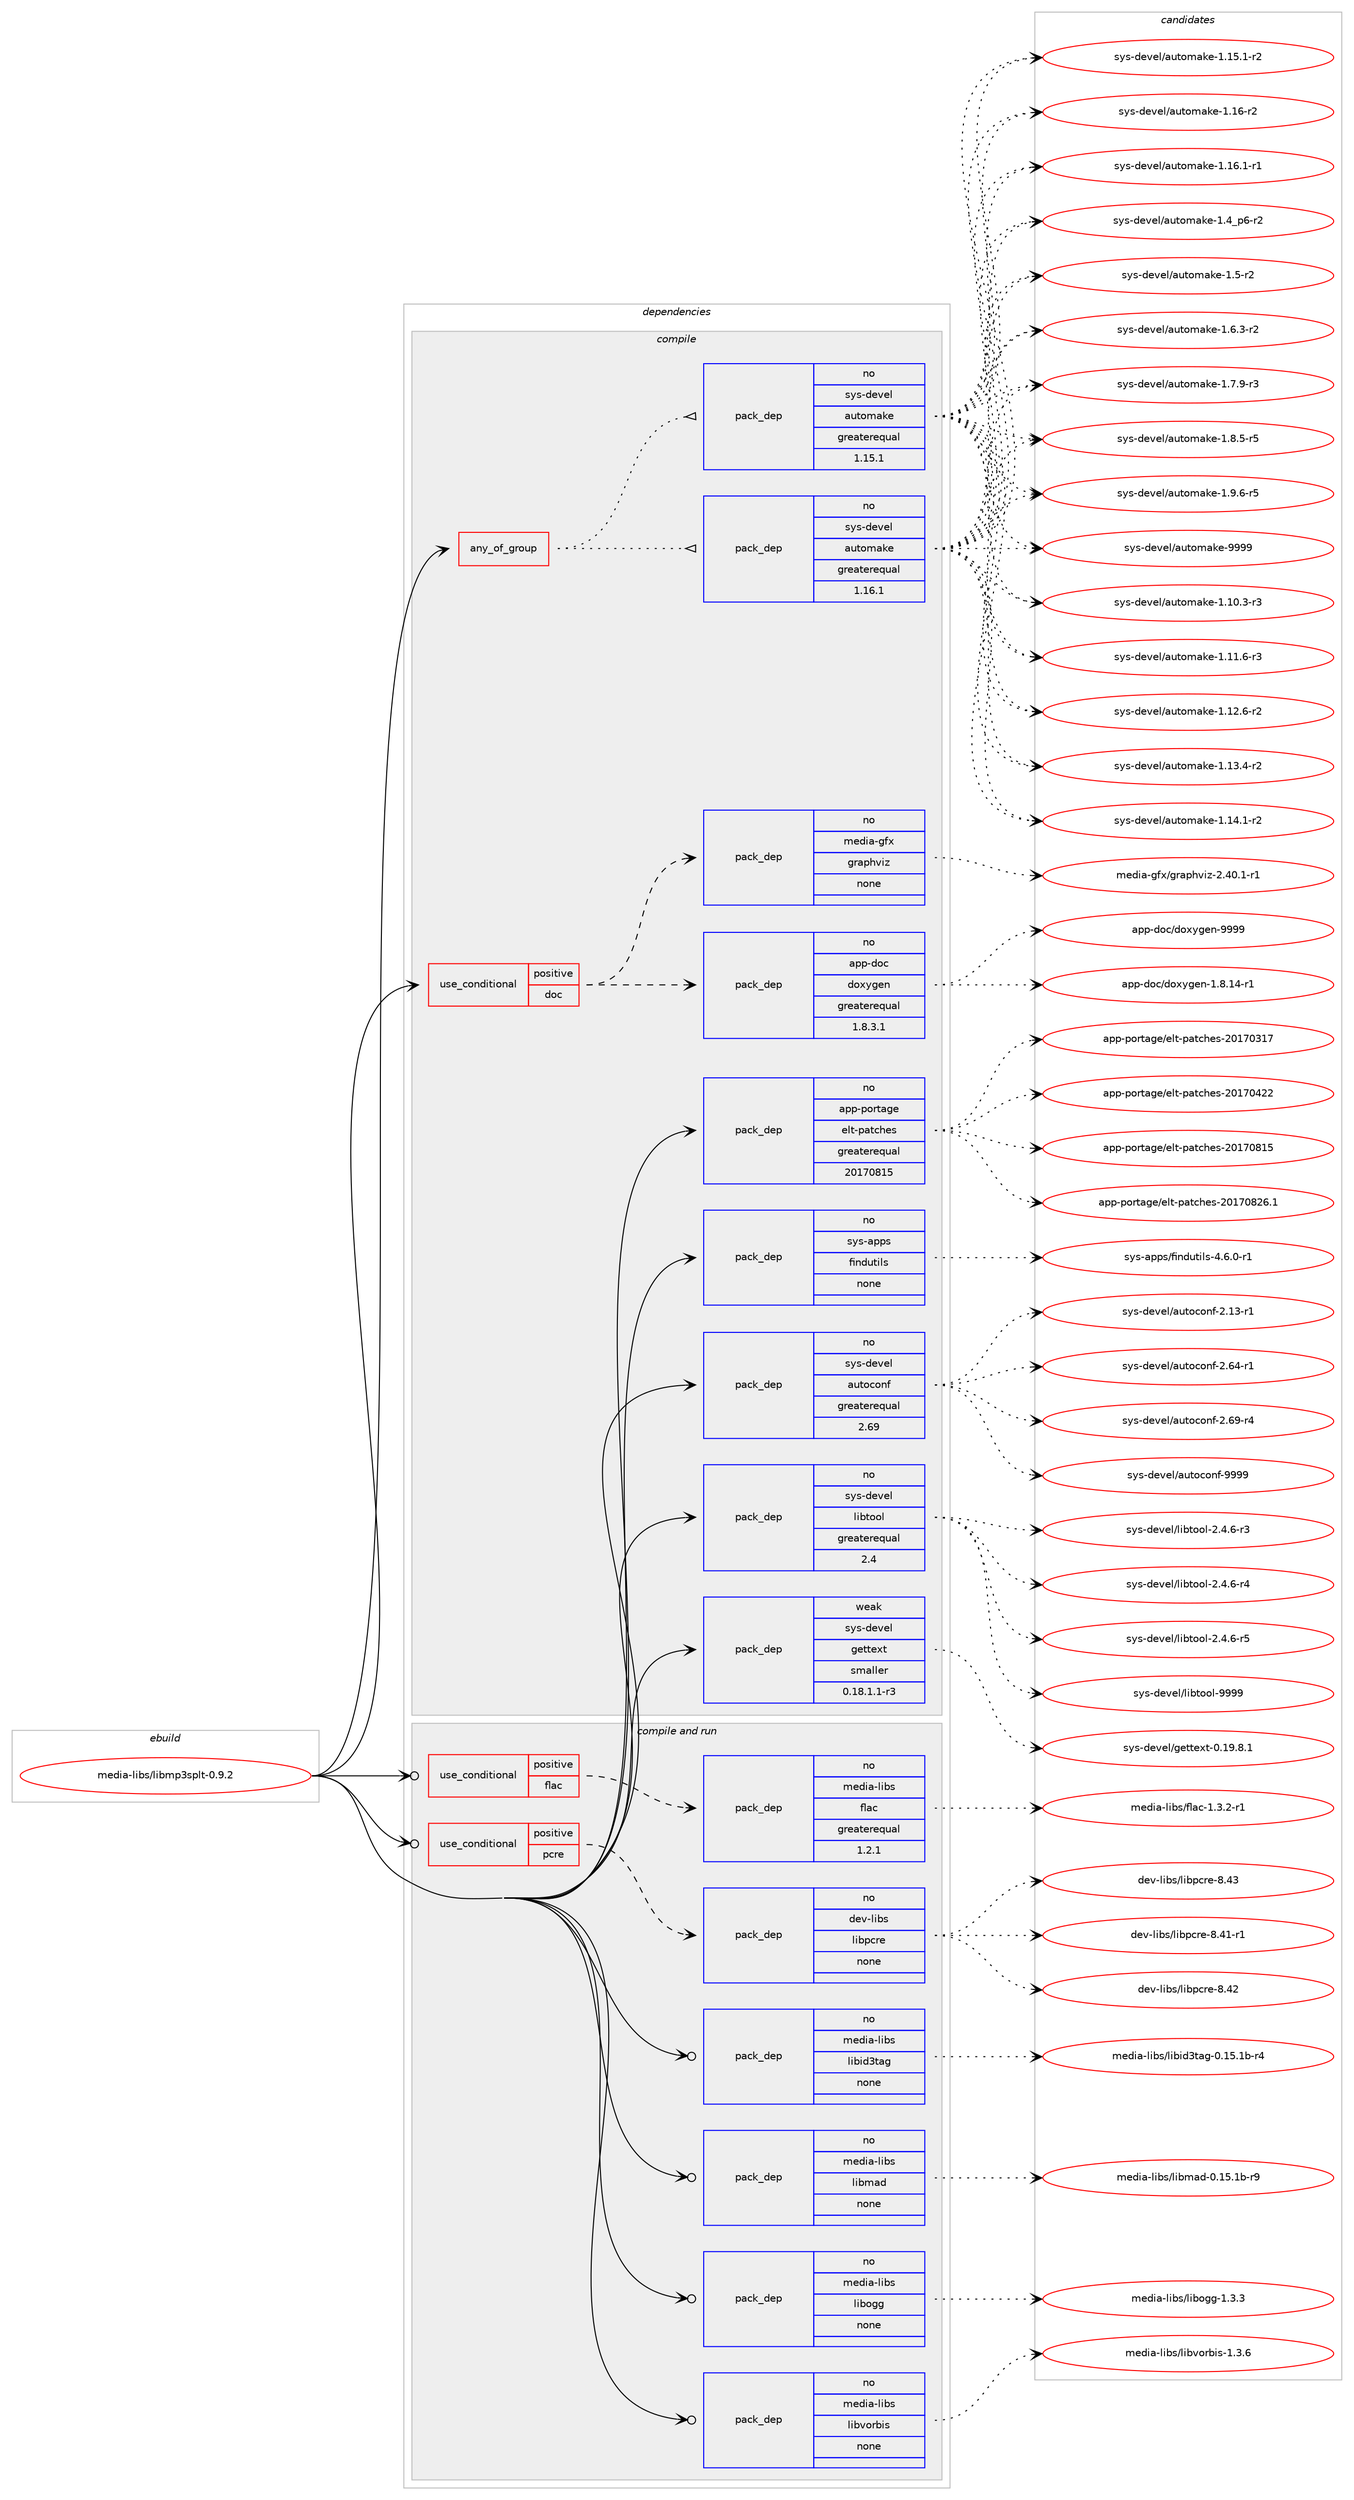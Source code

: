 digraph prolog {

# *************
# Graph options
# *************

newrank=true;
concentrate=true;
compound=true;
graph [rankdir=LR,fontname=Helvetica,fontsize=10,ranksep=1.5];#, ranksep=2.5, nodesep=0.2];
edge  [arrowhead=vee];
node  [fontname=Helvetica,fontsize=10];

# **********
# The ebuild
# **********

subgraph cluster_leftcol {
color=gray;
rank=same;
label=<<i>ebuild</i>>;
id [label="media-libs/libmp3splt-0.9.2", color=red, width=4, href="../media-libs/libmp3splt-0.9.2.svg"];
}

# ****************
# The dependencies
# ****************

subgraph cluster_midcol {
color=gray;
label=<<i>dependencies</i>>;
subgraph cluster_compile {
fillcolor="#eeeeee";
style=filled;
label=<<i>compile</i>>;
subgraph any25115 {
dependency1613112 [label=<<TABLE BORDER="0" CELLBORDER="1" CELLSPACING="0" CELLPADDING="4"><TR><TD CELLPADDING="10">any_of_group</TD></TR></TABLE>>, shape=none, color=red];subgraph pack1152787 {
dependency1613113 [label=<<TABLE BORDER="0" CELLBORDER="1" CELLSPACING="0" CELLPADDING="4" WIDTH="220"><TR><TD ROWSPAN="6" CELLPADDING="30">pack_dep</TD></TR><TR><TD WIDTH="110">no</TD></TR><TR><TD>sys-devel</TD></TR><TR><TD>automake</TD></TR><TR><TD>greaterequal</TD></TR><TR><TD>1.16.1</TD></TR></TABLE>>, shape=none, color=blue];
}
dependency1613112:e -> dependency1613113:w [weight=20,style="dotted",arrowhead="oinv"];
subgraph pack1152788 {
dependency1613114 [label=<<TABLE BORDER="0" CELLBORDER="1" CELLSPACING="0" CELLPADDING="4" WIDTH="220"><TR><TD ROWSPAN="6" CELLPADDING="30">pack_dep</TD></TR><TR><TD WIDTH="110">no</TD></TR><TR><TD>sys-devel</TD></TR><TR><TD>automake</TD></TR><TR><TD>greaterequal</TD></TR><TR><TD>1.15.1</TD></TR></TABLE>>, shape=none, color=blue];
}
dependency1613112:e -> dependency1613114:w [weight=20,style="dotted",arrowhead="oinv"];
}
id:e -> dependency1613112:w [weight=20,style="solid",arrowhead="vee"];
subgraph cond434511 {
dependency1613115 [label=<<TABLE BORDER="0" CELLBORDER="1" CELLSPACING="0" CELLPADDING="4"><TR><TD ROWSPAN="3" CELLPADDING="10">use_conditional</TD></TR><TR><TD>positive</TD></TR><TR><TD>doc</TD></TR></TABLE>>, shape=none, color=red];
subgraph pack1152789 {
dependency1613116 [label=<<TABLE BORDER="0" CELLBORDER="1" CELLSPACING="0" CELLPADDING="4" WIDTH="220"><TR><TD ROWSPAN="6" CELLPADDING="30">pack_dep</TD></TR><TR><TD WIDTH="110">no</TD></TR><TR><TD>app-doc</TD></TR><TR><TD>doxygen</TD></TR><TR><TD>greaterequal</TD></TR><TR><TD>1.8.3.1</TD></TR></TABLE>>, shape=none, color=blue];
}
dependency1613115:e -> dependency1613116:w [weight=20,style="dashed",arrowhead="vee"];
subgraph pack1152790 {
dependency1613117 [label=<<TABLE BORDER="0" CELLBORDER="1" CELLSPACING="0" CELLPADDING="4" WIDTH="220"><TR><TD ROWSPAN="6" CELLPADDING="30">pack_dep</TD></TR><TR><TD WIDTH="110">no</TD></TR><TR><TD>media-gfx</TD></TR><TR><TD>graphviz</TD></TR><TR><TD>none</TD></TR><TR><TD></TD></TR></TABLE>>, shape=none, color=blue];
}
dependency1613115:e -> dependency1613117:w [weight=20,style="dashed",arrowhead="vee"];
}
id:e -> dependency1613115:w [weight=20,style="solid",arrowhead="vee"];
subgraph pack1152791 {
dependency1613118 [label=<<TABLE BORDER="0" CELLBORDER="1" CELLSPACING="0" CELLPADDING="4" WIDTH="220"><TR><TD ROWSPAN="6" CELLPADDING="30">pack_dep</TD></TR><TR><TD WIDTH="110">no</TD></TR><TR><TD>app-portage</TD></TR><TR><TD>elt-patches</TD></TR><TR><TD>greaterequal</TD></TR><TR><TD>20170815</TD></TR></TABLE>>, shape=none, color=blue];
}
id:e -> dependency1613118:w [weight=20,style="solid",arrowhead="vee"];
subgraph pack1152792 {
dependency1613119 [label=<<TABLE BORDER="0" CELLBORDER="1" CELLSPACING="0" CELLPADDING="4" WIDTH="220"><TR><TD ROWSPAN="6" CELLPADDING="30">pack_dep</TD></TR><TR><TD WIDTH="110">no</TD></TR><TR><TD>sys-apps</TD></TR><TR><TD>findutils</TD></TR><TR><TD>none</TD></TR><TR><TD></TD></TR></TABLE>>, shape=none, color=blue];
}
id:e -> dependency1613119:w [weight=20,style="solid",arrowhead="vee"];
subgraph pack1152793 {
dependency1613120 [label=<<TABLE BORDER="0" CELLBORDER="1" CELLSPACING="0" CELLPADDING="4" WIDTH="220"><TR><TD ROWSPAN="6" CELLPADDING="30">pack_dep</TD></TR><TR><TD WIDTH="110">no</TD></TR><TR><TD>sys-devel</TD></TR><TR><TD>autoconf</TD></TR><TR><TD>greaterequal</TD></TR><TR><TD>2.69</TD></TR></TABLE>>, shape=none, color=blue];
}
id:e -> dependency1613120:w [weight=20,style="solid",arrowhead="vee"];
subgraph pack1152794 {
dependency1613121 [label=<<TABLE BORDER="0" CELLBORDER="1" CELLSPACING="0" CELLPADDING="4" WIDTH="220"><TR><TD ROWSPAN="6" CELLPADDING="30">pack_dep</TD></TR><TR><TD WIDTH="110">no</TD></TR><TR><TD>sys-devel</TD></TR><TR><TD>libtool</TD></TR><TR><TD>greaterequal</TD></TR><TR><TD>2.4</TD></TR></TABLE>>, shape=none, color=blue];
}
id:e -> dependency1613121:w [weight=20,style="solid",arrowhead="vee"];
subgraph pack1152795 {
dependency1613122 [label=<<TABLE BORDER="0" CELLBORDER="1" CELLSPACING="0" CELLPADDING="4" WIDTH="220"><TR><TD ROWSPAN="6" CELLPADDING="30">pack_dep</TD></TR><TR><TD WIDTH="110">weak</TD></TR><TR><TD>sys-devel</TD></TR><TR><TD>gettext</TD></TR><TR><TD>smaller</TD></TR><TR><TD>0.18.1.1-r3</TD></TR></TABLE>>, shape=none, color=blue];
}
id:e -> dependency1613122:w [weight=20,style="solid",arrowhead="vee"];
}
subgraph cluster_compileandrun {
fillcolor="#eeeeee";
style=filled;
label=<<i>compile and run</i>>;
subgraph cond434512 {
dependency1613123 [label=<<TABLE BORDER="0" CELLBORDER="1" CELLSPACING="0" CELLPADDING="4"><TR><TD ROWSPAN="3" CELLPADDING="10">use_conditional</TD></TR><TR><TD>positive</TD></TR><TR><TD>flac</TD></TR></TABLE>>, shape=none, color=red];
subgraph pack1152796 {
dependency1613124 [label=<<TABLE BORDER="0" CELLBORDER="1" CELLSPACING="0" CELLPADDING="4" WIDTH="220"><TR><TD ROWSPAN="6" CELLPADDING="30">pack_dep</TD></TR><TR><TD WIDTH="110">no</TD></TR><TR><TD>media-libs</TD></TR><TR><TD>flac</TD></TR><TR><TD>greaterequal</TD></TR><TR><TD>1.2.1</TD></TR></TABLE>>, shape=none, color=blue];
}
dependency1613123:e -> dependency1613124:w [weight=20,style="dashed",arrowhead="vee"];
}
id:e -> dependency1613123:w [weight=20,style="solid",arrowhead="odotvee"];
subgraph cond434513 {
dependency1613125 [label=<<TABLE BORDER="0" CELLBORDER="1" CELLSPACING="0" CELLPADDING="4"><TR><TD ROWSPAN="3" CELLPADDING="10">use_conditional</TD></TR><TR><TD>positive</TD></TR><TR><TD>pcre</TD></TR></TABLE>>, shape=none, color=red];
subgraph pack1152797 {
dependency1613126 [label=<<TABLE BORDER="0" CELLBORDER="1" CELLSPACING="0" CELLPADDING="4" WIDTH="220"><TR><TD ROWSPAN="6" CELLPADDING="30">pack_dep</TD></TR><TR><TD WIDTH="110">no</TD></TR><TR><TD>dev-libs</TD></TR><TR><TD>libpcre</TD></TR><TR><TD>none</TD></TR><TR><TD></TD></TR></TABLE>>, shape=none, color=blue];
}
dependency1613125:e -> dependency1613126:w [weight=20,style="dashed",arrowhead="vee"];
}
id:e -> dependency1613125:w [weight=20,style="solid",arrowhead="odotvee"];
subgraph pack1152798 {
dependency1613127 [label=<<TABLE BORDER="0" CELLBORDER="1" CELLSPACING="0" CELLPADDING="4" WIDTH="220"><TR><TD ROWSPAN="6" CELLPADDING="30">pack_dep</TD></TR><TR><TD WIDTH="110">no</TD></TR><TR><TD>media-libs</TD></TR><TR><TD>libid3tag</TD></TR><TR><TD>none</TD></TR><TR><TD></TD></TR></TABLE>>, shape=none, color=blue];
}
id:e -> dependency1613127:w [weight=20,style="solid",arrowhead="odotvee"];
subgraph pack1152799 {
dependency1613128 [label=<<TABLE BORDER="0" CELLBORDER="1" CELLSPACING="0" CELLPADDING="4" WIDTH="220"><TR><TD ROWSPAN="6" CELLPADDING="30">pack_dep</TD></TR><TR><TD WIDTH="110">no</TD></TR><TR><TD>media-libs</TD></TR><TR><TD>libmad</TD></TR><TR><TD>none</TD></TR><TR><TD></TD></TR></TABLE>>, shape=none, color=blue];
}
id:e -> dependency1613128:w [weight=20,style="solid",arrowhead="odotvee"];
subgraph pack1152800 {
dependency1613129 [label=<<TABLE BORDER="0" CELLBORDER="1" CELLSPACING="0" CELLPADDING="4" WIDTH="220"><TR><TD ROWSPAN="6" CELLPADDING="30">pack_dep</TD></TR><TR><TD WIDTH="110">no</TD></TR><TR><TD>media-libs</TD></TR><TR><TD>libogg</TD></TR><TR><TD>none</TD></TR><TR><TD></TD></TR></TABLE>>, shape=none, color=blue];
}
id:e -> dependency1613129:w [weight=20,style="solid",arrowhead="odotvee"];
subgraph pack1152801 {
dependency1613130 [label=<<TABLE BORDER="0" CELLBORDER="1" CELLSPACING="0" CELLPADDING="4" WIDTH="220"><TR><TD ROWSPAN="6" CELLPADDING="30">pack_dep</TD></TR><TR><TD WIDTH="110">no</TD></TR><TR><TD>media-libs</TD></TR><TR><TD>libvorbis</TD></TR><TR><TD>none</TD></TR><TR><TD></TD></TR></TABLE>>, shape=none, color=blue];
}
id:e -> dependency1613130:w [weight=20,style="solid",arrowhead="odotvee"];
}
subgraph cluster_run {
fillcolor="#eeeeee";
style=filled;
label=<<i>run</i>>;
}
}

# **************
# The candidates
# **************

subgraph cluster_choices {
rank=same;
color=gray;
label=<<i>candidates</i>>;

subgraph choice1152787 {
color=black;
nodesep=1;
choice11512111545100101118101108479711711611110997107101454946494846514511451 [label="sys-devel/automake-1.10.3-r3", color=red, width=4,href="../sys-devel/automake-1.10.3-r3.svg"];
choice11512111545100101118101108479711711611110997107101454946494946544511451 [label="sys-devel/automake-1.11.6-r3", color=red, width=4,href="../sys-devel/automake-1.11.6-r3.svg"];
choice11512111545100101118101108479711711611110997107101454946495046544511450 [label="sys-devel/automake-1.12.6-r2", color=red, width=4,href="../sys-devel/automake-1.12.6-r2.svg"];
choice11512111545100101118101108479711711611110997107101454946495146524511450 [label="sys-devel/automake-1.13.4-r2", color=red, width=4,href="../sys-devel/automake-1.13.4-r2.svg"];
choice11512111545100101118101108479711711611110997107101454946495246494511450 [label="sys-devel/automake-1.14.1-r2", color=red, width=4,href="../sys-devel/automake-1.14.1-r2.svg"];
choice11512111545100101118101108479711711611110997107101454946495346494511450 [label="sys-devel/automake-1.15.1-r2", color=red, width=4,href="../sys-devel/automake-1.15.1-r2.svg"];
choice1151211154510010111810110847971171161111099710710145494649544511450 [label="sys-devel/automake-1.16-r2", color=red, width=4,href="../sys-devel/automake-1.16-r2.svg"];
choice11512111545100101118101108479711711611110997107101454946495446494511449 [label="sys-devel/automake-1.16.1-r1", color=red, width=4,href="../sys-devel/automake-1.16.1-r1.svg"];
choice115121115451001011181011084797117116111109971071014549465295112544511450 [label="sys-devel/automake-1.4_p6-r2", color=red, width=4,href="../sys-devel/automake-1.4_p6-r2.svg"];
choice11512111545100101118101108479711711611110997107101454946534511450 [label="sys-devel/automake-1.5-r2", color=red, width=4,href="../sys-devel/automake-1.5-r2.svg"];
choice115121115451001011181011084797117116111109971071014549465446514511450 [label="sys-devel/automake-1.6.3-r2", color=red, width=4,href="../sys-devel/automake-1.6.3-r2.svg"];
choice115121115451001011181011084797117116111109971071014549465546574511451 [label="sys-devel/automake-1.7.9-r3", color=red, width=4,href="../sys-devel/automake-1.7.9-r3.svg"];
choice115121115451001011181011084797117116111109971071014549465646534511453 [label="sys-devel/automake-1.8.5-r5", color=red, width=4,href="../sys-devel/automake-1.8.5-r5.svg"];
choice115121115451001011181011084797117116111109971071014549465746544511453 [label="sys-devel/automake-1.9.6-r5", color=red, width=4,href="../sys-devel/automake-1.9.6-r5.svg"];
choice115121115451001011181011084797117116111109971071014557575757 [label="sys-devel/automake-9999", color=red, width=4,href="../sys-devel/automake-9999.svg"];
dependency1613113:e -> choice11512111545100101118101108479711711611110997107101454946494846514511451:w [style=dotted,weight="100"];
dependency1613113:e -> choice11512111545100101118101108479711711611110997107101454946494946544511451:w [style=dotted,weight="100"];
dependency1613113:e -> choice11512111545100101118101108479711711611110997107101454946495046544511450:w [style=dotted,weight="100"];
dependency1613113:e -> choice11512111545100101118101108479711711611110997107101454946495146524511450:w [style=dotted,weight="100"];
dependency1613113:e -> choice11512111545100101118101108479711711611110997107101454946495246494511450:w [style=dotted,weight="100"];
dependency1613113:e -> choice11512111545100101118101108479711711611110997107101454946495346494511450:w [style=dotted,weight="100"];
dependency1613113:e -> choice1151211154510010111810110847971171161111099710710145494649544511450:w [style=dotted,weight="100"];
dependency1613113:e -> choice11512111545100101118101108479711711611110997107101454946495446494511449:w [style=dotted,weight="100"];
dependency1613113:e -> choice115121115451001011181011084797117116111109971071014549465295112544511450:w [style=dotted,weight="100"];
dependency1613113:e -> choice11512111545100101118101108479711711611110997107101454946534511450:w [style=dotted,weight="100"];
dependency1613113:e -> choice115121115451001011181011084797117116111109971071014549465446514511450:w [style=dotted,weight="100"];
dependency1613113:e -> choice115121115451001011181011084797117116111109971071014549465546574511451:w [style=dotted,weight="100"];
dependency1613113:e -> choice115121115451001011181011084797117116111109971071014549465646534511453:w [style=dotted,weight="100"];
dependency1613113:e -> choice115121115451001011181011084797117116111109971071014549465746544511453:w [style=dotted,weight="100"];
dependency1613113:e -> choice115121115451001011181011084797117116111109971071014557575757:w [style=dotted,weight="100"];
}
subgraph choice1152788 {
color=black;
nodesep=1;
choice11512111545100101118101108479711711611110997107101454946494846514511451 [label="sys-devel/automake-1.10.3-r3", color=red, width=4,href="../sys-devel/automake-1.10.3-r3.svg"];
choice11512111545100101118101108479711711611110997107101454946494946544511451 [label="sys-devel/automake-1.11.6-r3", color=red, width=4,href="../sys-devel/automake-1.11.6-r3.svg"];
choice11512111545100101118101108479711711611110997107101454946495046544511450 [label="sys-devel/automake-1.12.6-r2", color=red, width=4,href="../sys-devel/automake-1.12.6-r2.svg"];
choice11512111545100101118101108479711711611110997107101454946495146524511450 [label="sys-devel/automake-1.13.4-r2", color=red, width=4,href="../sys-devel/automake-1.13.4-r2.svg"];
choice11512111545100101118101108479711711611110997107101454946495246494511450 [label="sys-devel/automake-1.14.1-r2", color=red, width=4,href="../sys-devel/automake-1.14.1-r2.svg"];
choice11512111545100101118101108479711711611110997107101454946495346494511450 [label="sys-devel/automake-1.15.1-r2", color=red, width=4,href="../sys-devel/automake-1.15.1-r2.svg"];
choice1151211154510010111810110847971171161111099710710145494649544511450 [label="sys-devel/automake-1.16-r2", color=red, width=4,href="../sys-devel/automake-1.16-r2.svg"];
choice11512111545100101118101108479711711611110997107101454946495446494511449 [label="sys-devel/automake-1.16.1-r1", color=red, width=4,href="../sys-devel/automake-1.16.1-r1.svg"];
choice115121115451001011181011084797117116111109971071014549465295112544511450 [label="sys-devel/automake-1.4_p6-r2", color=red, width=4,href="../sys-devel/automake-1.4_p6-r2.svg"];
choice11512111545100101118101108479711711611110997107101454946534511450 [label="sys-devel/automake-1.5-r2", color=red, width=4,href="../sys-devel/automake-1.5-r2.svg"];
choice115121115451001011181011084797117116111109971071014549465446514511450 [label="sys-devel/automake-1.6.3-r2", color=red, width=4,href="../sys-devel/automake-1.6.3-r2.svg"];
choice115121115451001011181011084797117116111109971071014549465546574511451 [label="sys-devel/automake-1.7.9-r3", color=red, width=4,href="../sys-devel/automake-1.7.9-r3.svg"];
choice115121115451001011181011084797117116111109971071014549465646534511453 [label="sys-devel/automake-1.8.5-r5", color=red, width=4,href="../sys-devel/automake-1.8.5-r5.svg"];
choice115121115451001011181011084797117116111109971071014549465746544511453 [label="sys-devel/automake-1.9.6-r5", color=red, width=4,href="../sys-devel/automake-1.9.6-r5.svg"];
choice115121115451001011181011084797117116111109971071014557575757 [label="sys-devel/automake-9999", color=red, width=4,href="../sys-devel/automake-9999.svg"];
dependency1613114:e -> choice11512111545100101118101108479711711611110997107101454946494846514511451:w [style=dotted,weight="100"];
dependency1613114:e -> choice11512111545100101118101108479711711611110997107101454946494946544511451:w [style=dotted,weight="100"];
dependency1613114:e -> choice11512111545100101118101108479711711611110997107101454946495046544511450:w [style=dotted,weight="100"];
dependency1613114:e -> choice11512111545100101118101108479711711611110997107101454946495146524511450:w [style=dotted,weight="100"];
dependency1613114:e -> choice11512111545100101118101108479711711611110997107101454946495246494511450:w [style=dotted,weight="100"];
dependency1613114:e -> choice11512111545100101118101108479711711611110997107101454946495346494511450:w [style=dotted,weight="100"];
dependency1613114:e -> choice1151211154510010111810110847971171161111099710710145494649544511450:w [style=dotted,weight="100"];
dependency1613114:e -> choice11512111545100101118101108479711711611110997107101454946495446494511449:w [style=dotted,weight="100"];
dependency1613114:e -> choice115121115451001011181011084797117116111109971071014549465295112544511450:w [style=dotted,weight="100"];
dependency1613114:e -> choice11512111545100101118101108479711711611110997107101454946534511450:w [style=dotted,weight="100"];
dependency1613114:e -> choice115121115451001011181011084797117116111109971071014549465446514511450:w [style=dotted,weight="100"];
dependency1613114:e -> choice115121115451001011181011084797117116111109971071014549465546574511451:w [style=dotted,weight="100"];
dependency1613114:e -> choice115121115451001011181011084797117116111109971071014549465646534511453:w [style=dotted,weight="100"];
dependency1613114:e -> choice115121115451001011181011084797117116111109971071014549465746544511453:w [style=dotted,weight="100"];
dependency1613114:e -> choice115121115451001011181011084797117116111109971071014557575757:w [style=dotted,weight="100"];
}
subgraph choice1152789 {
color=black;
nodesep=1;
choice97112112451001119947100111120121103101110454946564649524511449 [label="app-doc/doxygen-1.8.14-r1", color=red, width=4,href="../app-doc/doxygen-1.8.14-r1.svg"];
choice971121124510011199471001111201211031011104557575757 [label="app-doc/doxygen-9999", color=red, width=4,href="../app-doc/doxygen-9999.svg"];
dependency1613116:e -> choice97112112451001119947100111120121103101110454946564649524511449:w [style=dotted,weight="100"];
dependency1613116:e -> choice971121124510011199471001111201211031011104557575757:w [style=dotted,weight="100"];
}
subgraph choice1152790 {
color=black;
nodesep=1;
choice10910110010597451031021204710311497112104118105122455046524846494511449 [label="media-gfx/graphviz-2.40.1-r1", color=red, width=4,href="../media-gfx/graphviz-2.40.1-r1.svg"];
dependency1613117:e -> choice10910110010597451031021204710311497112104118105122455046524846494511449:w [style=dotted,weight="100"];
}
subgraph choice1152791 {
color=black;
nodesep=1;
choice97112112451121111141169710310147101108116451129711699104101115455048495548514955 [label="app-portage/elt-patches-20170317", color=red, width=4,href="../app-portage/elt-patches-20170317.svg"];
choice97112112451121111141169710310147101108116451129711699104101115455048495548525050 [label="app-portage/elt-patches-20170422", color=red, width=4,href="../app-portage/elt-patches-20170422.svg"];
choice97112112451121111141169710310147101108116451129711699104101115455048495548564953 [label="app-portage/elt-patches-20170815", color=red, width=4,href="../app-portage/elt-patches-20170815.svg"];
choice971121124511211111411697103101471011081164511297116991041011154550484955485650544649 [label="app-portage/elt-patches-20170826.1", color=red, width=4,href="../app-portage/elt-patches-20170826.1.svg"];
dependency1613118:e -> choice97112112451121111141169710310147101108116451129711699104101115455048495548514955:w [style=dotted,weight="100"];
dependency1613118:e -> choice97112112451121111141169710310147101108116451129711699104101115455048495548525050:w [style=dotted,weight="100"];
dependency1613118:e -> choice97112112451121111141169710310147101108116451129711699104101115455048495548564953:w [style=dotted,weight="100"];
dependency1613118:e -> choice971121124511211111411697103101471011081164511297116991041011154550484955485650544649:w [style=dotted,weight="100"];
}
subgraph choice1152792 {
color=black;
nodesep=1;
choice1151211154597112112115471021051101001171161051081154552465446484511449 [label="sys-apps/findutils-4.6.0-r1", color=red, width=4,href="../sys-apps/findutils-4.6.0-r1.svg"];
dependency1613119:e -> choice1151211154597112112115471021051101001171161051081154552465446484511449:w [style=dotted,weight="100"];
}
subgraph choice1152793 {
color=black;
nodesep=1;
choice1151211154510010111810110847971171161119911111010245504649514511449 [label="sys-devel/autoconf-2.13-r1", color=red, width=4,href="../sys-devel/autoconf-2.13-r1.svg"];
choice1151211154510010111810110847971171161119911111010245504654524511449 [label="sys-devel/autoconf-2.64-r1", color=red, width=4,href="../sys-devel/autoconf-2.64-r1.svg"];
choice1151211154510010111810110847971171161119911111010245504654574511452 [label="sys-devel/autoconf-2.69-r4", color=red, width=4,href="../sys-devel/autoconf-2.69-r4.svg"];
choice115121115451001011181011084797117116111991111101024557575757 [label="sys-devel/autoconf-9999", color=red, width=4,href="../sys-devel/autoconf-9999.svg"];
dependency1613120:e -> choice1151211154510010111810110847971171161119911111010245504649514511449:w [style=dotted,weight="100"];
dependency1613120:e -> choice1151211154510010111810110847971171161119911111010245504654524511449:w [style=dotted,weight="100"];
dependency1613120:e -> choice1151211154510010111810110847971171161119911111010245504654574511452:w [style=dotted,weight="100"];
dependency1613120:e -> choice115121115451001011181011084797117116111991111101024557575757:w [style=dotted,weight="100"];
}
subgraph choice1152794 {
color=black;
nodesep=1;
choice1151211154510010111810110847108105981161111111084550465246544511451 [label="sys-devel/libtool-2.4.6-r3", color=red, width=4,href="../sys-devel/libtool-2.4.6-r3.svg"];
choice1151211154510010111810110847108105981161111111084550465246544511452 [label="sys-devel/libtool-2.4.6-r4", color=red, width=4,href="../sys-devel/libtool-2.4.6-r4.svg"];
choice1151211154510010111810110847108105981161111111084550465246544511453 [label="sys-devel/libtool-2.4.6-r5", color=red, width=4,href="../sys-devel/libtool-2.4.6-r5.svg"];
choice1151211154510010111810110847108105981161111111084557575757 [label="sys-devel/libtool-9999", color=red, width=4,href="../sys-devel/libtool-9999.svg"];
dependency1613121:e -> choice1151211154510010111810110847108105981161111111084550465246544511451:w [style=dotted,weight="100"];
dependency1613121:e -> choice1151211154510010111810110847108105981161111111084550465246544511452:w [style=dotted,weight="100"];
dependency1613121:e -> choice1151211154510010111810110847108105981161111111084550465246544511453:w [style=dotted,weight="100"];
dependency1613121:e -> choice1151211154510010111810110847108105981161111111084557575757:w [style=dotted,weight="100"];
}
subgraph choice1152795 {
color=black;
nodesep=1;
choice1151211154510010111810110847103101116116101120116454846495746564649 [label="sys-devel/gettext-0.19.8.1", color=red, width=4,href="../sys-devel/gettext-0.19.8.1.svg"];
dependency1613122:e -> choice1151211154510010111810110847103101116116101120116454846495746564649:w [style=dotted,weight="100"];
}
subgraph choice1152796 {
color=black;
nodesep=1;
choice1091011001059745108105981154710210897994549465146504511449 [label="media-libs/flac-1.3.2-r1", color=red, width=4,href="../media-libs/flac-1.3.2-r1.svg"];
dependency1613124:e -> choice1091011001059745108105981154710210897994549465146504511449:w [style=dotted,weight="100"];
}
subgraph choice1152797 {
color=black;
nodesep=1;
choice100101118451081059811547108105981129911410145564652494511449 [label="dev-libs/libpcre-8.41-r1", color=red, width=4,href="../dev-libs/libpcre-8.41-r1.svg"];
choice10010111845108105981154710810598112991141014556465250 [label="dev-libs/libpcre-8.42", color=red, width=4,href="../dev-libs/libpcre-8.42.svg"];
choice10010111845108105981154710810598112991141014556465251 [label="dev-libs/libpcre-8.43", color=red, width=4,href="../dev-libs/libpcre-8.43.svg"];
dependency1613126:e -> choice100101118451081059811547108105981129911410145564652494511449:w [style=dotted,weight="100"];
dependency1613126:e -> choice10010111845108105981154710810598112991141014556465250:w [style=dotted,weight="100"];
dependency1613126:e -> choice10010111845108105981154710810598112991141014556465251:w [style=dotted,weight="100"];
}
subgraph choice1152798 {
color=black;
nodesep=1;
choice1091011001059745108105981154710810598105100511169710345484649534649984511452 [label="media-libs/libid3tag-0.15.1b-r4", color=red, width=4,href="../media-libs/libid3tag-0.15.1b-r4.svg"];
dependency1613127:e -> choice1091011001059745108105981154710810598105100511169710345484649534649984511452:w [style=dotted,weight="100"];
}
subgraph choice1152799 {
color=black;
nodesep=1;
choice10910110010597451081059811547108105981099710045484649534649984511457 [label="media-libs/libmad-0.15.1b-r9", color=red, width=4,href="../media-libs/libmad-0.15.1b-r9.svg"];
dependency1613128:e -> choice10910110010597451081059811547108105981099710045484649534649984511457:w [style=dotted,weight="100"];
}
subgraph choice1152800 {
color=black;
nodesep=1;
choice1091011001059745108105981154710810598111103103454946514651 [label="media-libs/libogg-1.3.3", color=red, width=4,href="../media-libs/libogg-1.3.3.svg"];
dependency1613129:e -> choice1091011001059745108105981154710810598111103103454946514651:w [style=dotted,weight="100"];
}
subgraph choice1152801 {
color=black;
nodesep=1;
choice109101100105974510810598115471081059811811111498105115454946514654 [label="media-libs/libvorbis-1.3.6", color=red, width=4,href="../media-libs/libvorbis-1.3.6.svg"];
dependency1613130:e -> choice109101100105974510810598115471081059811811111498105115454946514654:w [style=dotted,weight="100"];
}
}

}
